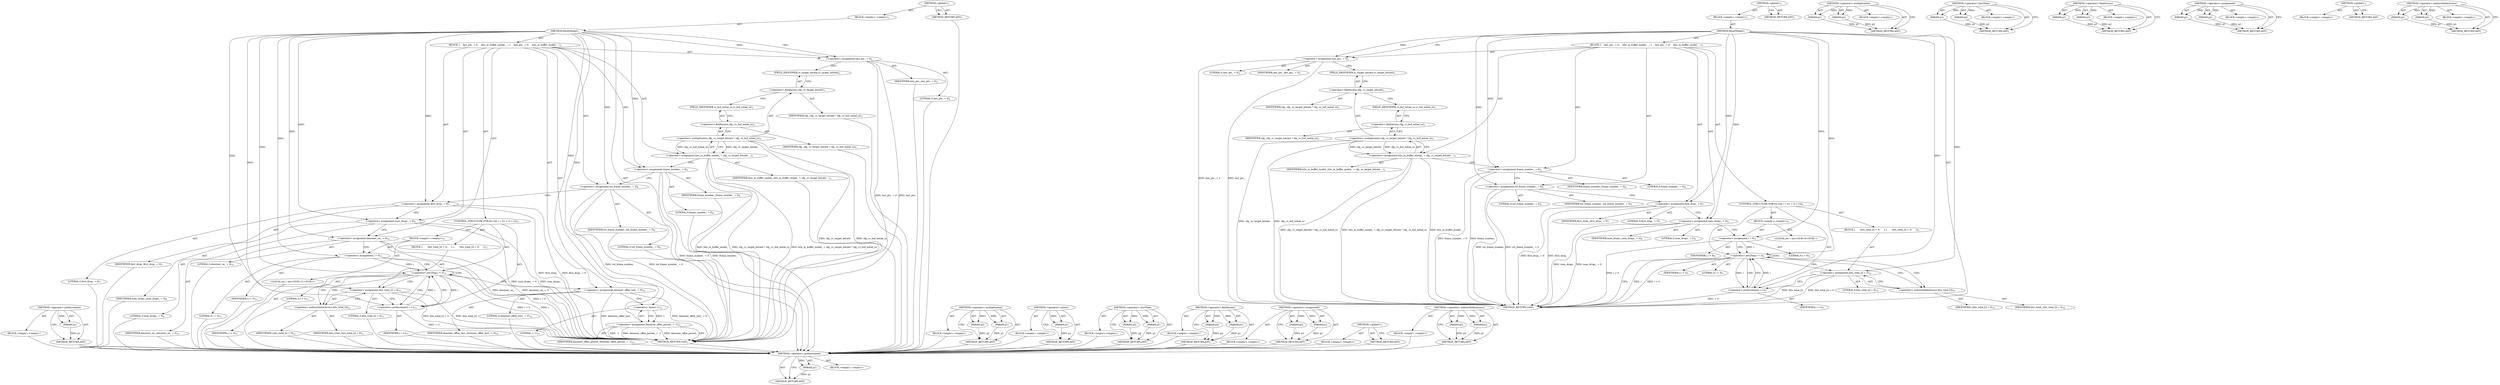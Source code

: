 digraph "&lt;operator&gt;.indirectIndexAccess" {
vulnerable_88 [label=<(METHOD,&lt;operator&gt;.preIncrement)>];
vulnerable_89 [label=<(PARAM,p1)>];
vulnerable_90 [label=<(BLOCK,&lt;empty&gt;,&lt;empty&gt;)>];
vulnerable_91 [label=<(METHOD_RETURN,ANY)>];
vulnerable_6 [label=<(METHOD,&lt;global&gt;)<SUB>1</SUB>>];
vulnerable_7 [label=<(BLOCK,&lt;empty&gt;,&lt;empty&gt;)<SUB>1</SUB>>];
vulnerable_8 [label=<(METHOD,ResetModel)<SUB>1</SUB>>];
vulnerable_9 [label=<(BLOCK,{
    last_pts_ = 0;
    bits_in_buffer_model_ ...,{
    last_pts_ = 0;
    bits_in_buffer_model_ ...)<SUB>1</SUB>>];
vulnerable_10 [label=<(&lt;operator&gt;.assignment,last_pts_ = 0)<SUB>2</SUB>>];
vulnerable_11 [label=<(IDENTIFIER,last_pts_,last_pts_ = 0)<SUB>2</SUB>>];
vulnerable_12 [label=<(LITERAL,0,last_pts_ = 0)<SUB>2</SUB>>];
vulnerable_13 [label=<(&lt;operator&gt;.assignment,bits_in_buffer_model_ = cfg_.rc_target_bitrate ...)<SUB>3</SUB>>];
vulnerable_14 [label=<(IDENTIFIER,bits_in_buffer_model_,bits_in_buffer_model_ = cfg_.rc_target_bitrate ...)<SUB>3</SUB>>];
vulnerable_15 [label=<(&lt;operator&gt;.multiplication,cfg_.rc_target_bitrate * cfg_.rc_buf_initial_sz)<SUB>3</SUB>>];
vulnerable_16 [label=<(&lt;operator&gt;.fieldAccess,cfg_.rc_target_bitrate)<SUB>3</SUB>>];
vulnerable_17 [label=<(IDENTIFIER,cfg_,cfg_.rc_target_bitrate * cfg_.rc_buf_initial_sz)<SUB>3</SUB>>];
vulnerable_18 [label=<(FIELD_IDENTIFIER,rc_target_bitrate,rc_target_bitrate)<SUB>3</SUB>>];
vulnerable_19 [label=<(&lt;operator&gt;.fieldAccess,cfg_.rc_buf_initial_sz)<SUB>3</SUB>>];
vulnerable_20 [label=<(IDENTIFIER,cfg_,cfg_.rc_target_bitrate * cfg_.rc_buf_initial_sz)<SUB>3</SUB>>];
vulnerable_21 [label=<(FIELD_IDENTIFIER,rc_buf_initial_sz,rc_buf_initial_sz)<SUB>3</SUB>>];
vulnerable_22 [label=<(&lt;operator&gt;.assignment,frame_number_ = 0)<SUB>4</SUB>>];
vulnerable_23 [label=<(IDENTIFIER,frame_number_,frame_number_ = 0)<SUB>4</SUB>>];
vulnerable_24 [label=<(LITERAL,0,frame_number_ = 0)<SUB>4</SUB>>];
vulnerable_25 [label=<(&lt;operator&gt;.assignment,tot_frame_number_ = 0)<SUB>6</SUB>>];
vulnerable_26 [label=<(IDENTIFIER,tot_frame_number_,tot_frame_number_ = 0)<SUB>6</SUB>>];
vulnerable_27 [label=<(LITERAL,0,tot_frame_number_ = 0)<SUB>6</SUB>>];
vulnerable_28 [label=<(&lt;operator&gt;.assignment,first_drop_ = 0)<SUB>7</SUB>>];
vulnerable_29 [label=<(IDENTIFIER,first_drop_,first_drop_ = 0)<SUB>7</SUB>>];
vulnerable_30 [label=<(LITERAL,0,first_drop_ = 0)<SUB>7</SUB>>];
vulnerable_31 [label=<(&lt;operator&gt;.assignment,num_drops_ = 0)<SUB>8</SUB>>];
vulnerable_32 [label=<(IDENTIFIER,num_drops_,num_drops_ = 0)<SUB>8</SUB>>];
vulnerable_33 [label=<(LITERAL,0,num_drops_ = 0)<SUB>8</SUB>>];
vulnerable_34 [label=<(CONTROL_STRUCTURE,FOR,for (int i = 0;i &lt; 3;++i))<SUB>9</SUB>>];
vulnerable_35 [label=<(BLOCK,&lt;empty&gt;,&lt;empty&gt;)<SUB>9</SUB>>];
vulnerable_36 [label="<(LOCAL,int i: int)<SUB>9</SUB>>"];
vulnerable_37 [label=<(&lt;operator&gt;.assignment,i = 0)<SUB>9</SUB>>];
vulnerable_38 [label=<(IDENTIFIER,i,i = 0)<SUB>9</SUB>>];
vulnerable_39 [label=<(LITERAL,0,i = 0)<SUB>9</SUB>>];
vulnerable_40 [label=<(&lt;operator&gt;.lessThan,i &lt; 3)<SUB>9</SUB>>];
vulnerable_41 [label=<(IDENTIFIER,i,i &lt; 3)<SUB>9</SUB>>];
vulnerable_42 [label=<(LITERAL,3,i &lt; 3)<SUB>9</SUB>>];
vulnerable_43 [label=<(&lt;operator&gt;.preIncrement,++i)<SUB>9</SUB>>];
vulnerable_44 [label=<(IDENTIFIER,i,++i)<SUB>9</SUB>>];
vulnerable_45 [label=<(BLOCK,{
       bits_total_[i] = 0;
     },{
       bits_total_[i] = 0;
     })<SUB>9</SUB>>];
vulnerable_46 [label=<(&lt;operator&gt;.assignment,bits_total_[i] = 0)<SUB>10</SUB>>];
vulnerable_47 [label=<(&lt;operator&gt;.indirectIndexAccess,bits_total_[i])<SUB>10</SUB>>];
vulnerable_48 [label=<(IDENTIFIER,bits_total_,bits_total_[i] = 0)<SUB>10</SUB>>];
vulnerable_49 [label=<(IDENTIFIER,i,bits_total_[i] = 0)<SUB>10</SUB>>];
vulnerable_50 [label=<(LITERAL,0,bits_total_[i] = 0)<SUB>10</SUB>>];
vulnerable_51 [label=<(METHOD_RETURN,void)<SUB>1</SUB>>];
vulnerable_53 [label=<(METHOD_RETURN,ANY)<SUB>1</SUB>>];
vulnerable_73 [label=<(METHOD,&lt;operator&gt;.multiplication)>];
vulnerable_74 [label=<(PARAM,p1)>];
vulnerable_75 [label=<(PARAM,p2)>];
vulnerable_76 [label=<(BLOCK,&lt;empty&gt;,&lt;empty&gt;)>];
vulnerable_77 [label=<(METHOD_RETURN,ANY)>];
vulnerable_83 [label=<(METHOD,&lt;operator&gt;.lessThan)>];
vulnerable_84 [label=<(PARAM,p1)>];
vulnerable_85 [label=<(PARAM,p2)>];
vulnerable_86 [label=<(BLOCK,&lt;empty&gt;,&lt;empty&gt;)>];
vulnerable_87 [label=<(METHOD_RETURN,ANY)>];
vulnerable_78 [label=<(METHOD,&lt;operator&gt;.fieldAccess)>];
vulnerable_79 [label=<(PARAM,p1)>];
vulnerable_80 [label=<(PARAM,p2)>];
vulnerable_81 [label=<(BLOCK,&lt;empty&gt;,&lt;empty&gt;)>];
vulnerable_82 [label=<(METHOD_RETURN,ANY)>];
vulnerable_68 [label=<(METHOD,&lt;operator&gt;.assignment)>];
vulnerable_69 [label=<(PARAM,p1)>];
vulnerable_70 [label=<(PARAM,p2)>];
vulnerable_71 [label=<(BLOCK,&lt;empty&gt;,&lt;empty&gt;)>];
vulnerable_72 [label=<(METHOD_RETURN,ANY)>];
vulnerable_62 [label=<(METHOD,&lt;global&gt;)<SUB>1</SUB>>];
vulnerable_63 [label=<(BLOCK,&lt;empty&gt;,&lt;empty&gt;)>];
vulnerable_64 [label=<(METHOD_RETURN,ANY)>];
vulnerable_92 [label=<(METHOD,&lt;operator&gt;.indirectIndexAccess)>];
vulnerable_93 [label=<(PARAM,p1)>];
vulnerable_94 [label=<(PARAM,p2)>];
vulnerable_95 [label=<(BLOCK,&lt;empty&gt;,&lt;empty&gt;)>];
vulnerable_96 [label=<(METHOD_RETURN,ANY)>];
fixed_98 [label=<(METHOD,&lt;operator&gt;.preIncrement)>];
fixed_99 [label=<(PARAM,p1)>];
fixed_100 [label=<(BLOCK,&lt;empty&gt;,&lt;empty&gt;)>];
fixed_101 [label=<(METHOD_RETURN,ANY)>];
fixed_6 [label=<(METHOD,&lt;global&gt;)<SUB>1</SUB>>];
fixed_7 [label=<(BLOCK,&lt;empty&gt;,&lt;empty&gt;)<SUB>1</SUB>>];
fixed_8 [label=<(METHOD,ResetModel)<SUB>1</SUB>>];
fixed_9 [label=<(BLOCK,{
    last_pts_ = 0;
    bits_in_buffer_model_ ...,{
    last_pts_ = 0;
    bits_in_buffer_model_ ...)<SUB>1</SUB>>];
fixed_10 [label=<(&lt;operator&gt;.assignment,last_pts_ = 0)<SUB>2</SUB>>];
fixed_11 [label=<(IDENTIFIER,last_pts_,last_pts_ = 0)<SUB>2</SUB>>];
fixed_12 [label=<(LITERAL,0,last_pts_ = 0)<SUB>2</SUB>>];
fixed_13 [label=<(&lt;operator&gt;.assignment,bits_in_buffer_model_ = cfg_.rc_target_bitrate ...)<SUB>3</SUB>>];
fixed_14 [label=<(IDENTIFIER,bits_in_buffer_model_,bits_in_buffer_model_ = cfg_.rc_target_bitrate ...)<SUB>3</SUB>>];
fixed_15 [label=<(&lt;operator&gt;.multiplication,cfg_.rc_target_bitrate * cfg_.rc_buf_initial_sz)<SUB>3</SUB>>];
fixed_16 [label=<(&lt;operator&gt;.fieldAccess,cfg_.rc_target_bitrate)<SUB>3</SUB>>];
fixed_17 [label=<(IDENTIFIER,cfg_,cfg_.rc_target_bitrate * cfg_.rc_buf_initial_sz)<SUB>3</SUB>>];
fixed_18 [label=<(FIELD_IDENTIFIER,rc_target_bitrate,rc_target_bitrate)<SUB>3</SUB>>];
fixed_19 [label=<(&lt;operator&gt;.fieldAccess,cfg_.rc_buf_initial_sz)<SUB>3</SUB>>];
fixed_20 [label=<(IDENTIFIER,cfg_,cfg_.rc_target_bitrate * cfg_.rc_buf_initial_sz)<SUB>3</SUB>>];
fixed_21 [label=<(FIELD_IDENTIFIER,rc_buf_initial_sz,rc_buf_initial_sz)<SUB>3</SUB>>];
fixed_22 [label=<(&lt;operator&gt;.assignment,frame_number_ = 0)<SUB>4</SUB>>];
fixed_23 [label=<(IDENTIFIER,frame_number_,frame_number_ = 0)<SUB>4</SUB>>];
fixed_24 [label=<(LITERAL,0,frame_number_ = 0)<SUB>4</SUB>>];
fixed_25 [label=<(&lt;operator&gt;.assignment,tot_frame_number_ = 0)<SUB>6</SUB>>];
fixed_26 [label=<(IDENTIFIER,tot_frame_number_,tot_frame_number_ = 0)<SUB>6</SUB>>];
fixed_27 [label=<(LITERAL,0,tot_frame_number_ = 0)<SUB>6</SUB>>];
fixed_28 [label=<(&lt;operator&gt;.assignment,first_drop_ = 0)<SUB>7</SUB>>];
fixed_29 [label=<(IDENTIFIER,first_drop_,first_drop_ = 0)<SUB>7</SUB>>];
fixed_30 [label=<(LITERAL,0,first_drop_ = 0)<SUB>7</SUB>>];
fixed_31 [label=<(&lt;operator&gt;.assignment,num_drops_ = 0)<SUB>8</SUB>>];
fixed_32 [label=<(IDENTIFIER,num_drops_,num_drops_ = 0)<SUB>8</SUB>>];
fixed_33 [label=<(LITERAL,0,num_drops_ = 0)<SUB>8</SUB>>];
fixed_34 [label=<(&lt;operator&gt;.assignment,denoiser_on_ = 0)<SUB>10</SUB>>];
fixed_35 [label=<(IDENTIFIER,denoiser_on_,denoiser_on_ = 0)<SUB>10</SUB>>];
fixed_36 [label=<(LITERAL,0,denoiser_on_ = 0)<SUB>10</SUB>>];
fixed_37 [label=<(CONTROL_STRUCTURE,FOR,for (int i = 0;i &lt; 3;++i))<SUB>11</SUB>>];
fixed_38 [label=<(BLOCK,&lt;empty&gt;,&lt;empty&gt;)<SUB>11</SUB>>];
fixed_39 [label="<(LOCAL,int i: int)<SUB>11</SUB>>"];
fixed_40 [label=<(&lt;operator&gt;.assignment,i = 0)<SUB>11</SUB>>];
fixed_41 [label=<(IDENTIFIER,i,i = 0)<SUB>11</SUB>>];
fixed_42 [label=<(LITERAL,0,i = 0)<SUB>11</SUB>>];
fixed_43 [label=<(&lt;operator&gt;.lessThan,i &lt; 3)<SUB>11</SUB>>];
fixed_44 [label=<(IDENTIFIER,i,i &lt; 3)<SUB>11</SUB>>];
fixed_45 [label=<(LITERAL,3,i &lt; 3)<SUB>11</SUB>>];
fixed_46 [label=<(&lt;operator&gt;.preIncrement,++i)<SUB>11</SUB>>];
fixed_47 [label=<(IDENTIFIER,i,++i)<SUB>11</SUB>>];
fixed_48 [label=<(BLOCK,{
       bits_total_[i] = 0;
     },{
       bits_total_[i] = 0;
     })<SUB>11</SUB>>];
fixed_49 [label=<(&lt;operator&gt;.assignment,bits_total_[i] = 0)<SUB>12</SUB>>];
fixed_50 [label=<(&lt;operator&gt;.indirectIndexAccess,bits_total_[i])<SUB>12</SUB>>];
fixed_51 [label=<(IDENTIFIER,bits_total_,bits_total_[i] = 0)<SUB>12</SUB>>];
fixed_52 [label=<(IDENTIFIER,i,bits_total_[i] = 0)<SUB>12</SUB>>];
fixed_53 [label=<(LITERAL,0,bits_total_[i] = 0)<SUB>12</SUB>>];
fixed_54 [label=<(&lt;operator&gt;.assignment,denoiser_offon_test_ = 0)<SUB>14</SUB>>];
fixed_55 [label=<(IDENTIFIER,denoiser_offon_test_,denoiser_offon_test_ = 0)<SUB>14</SUB>>];
fixed_56 [label=<(LITERAL,0,denoiser_offon_test_ = 0)<SUB>14</SUB>>];
fixed_57 [label=<(&lt;operator&gt;.assignment,denoiser_offon_period_ = -1)<SUB>15</SUB>>];
fixed_58 [label=<(IDENTIFIER,denoiser_offon_period_,denoiser_offon_period_ = -1)<SUB>15</SUB>>];
fixed_59 [label=<(&lt;operator&gt;.minus,-1)<SUB>15</SUB>>];
fixed_60 [label=<(LITERAL,1,-1)<SUB>15</SUB>>];
fixed_61 [label=<(METHOD_RETURN,void)<SUB>1</SUB>>];
fixed_63 [label=<(METHOD_RETURN,ANY)<SUB>1</SUB>>];
fixed_83 [label=<(METHOD,&lt;operator&gt;.multiplication)>];
fixed_84 [label=<(PARAM,p1)>];
fixed_85 [label=<(PARAM,p2)>];
fixed_86 [label=<(BLOCK,&lt;empty&gt;,&lt;empty&gt;)>];
fixed_87 [label=<(METHOD_RETURN,ANY)>];
fixed_107 [label=<(METHOD,&lt;operator&gt;.minus)>];
fixed_108 [label=<(PARAM,p1)>];
fixed_109 [label=<(BLOCK,&lt;empty&gt;,&lt;empty&gt;)>];
fixed_110 [label=<(METHOD_RETURN,ANY)>];
fixed_93 [label=<(METHOD,&lt;operator&gt;.lessThan)>];
fixed_94 [label=<(PARAM,p1)>];
fixed_95 [label=<(PARAM,p2)>];
fixed_96 [label=<(BLOCK,&lt;empty&gt;,&lt;empty&gt;)>];
fixed_97 [label=<(METHOD_RETURN,ANY)>];
fixed_88 [label=<(METHOD,&lt;operator&gt;.fieldAccess)>];
fixed_89 [label=<(PARAM,p1)>];
fixed_90 [label=<(PARAM,p2)>];
fixed_91 [label=<(BLOCK,&lt;empty&gt;,&lt;empty&gt;)>];
fixed_92 [label=<(METHOD_RETURN,ANY)>];
fixed_78 [label=<(METHOD,&lt;operator&gt;.assignment)>];
fixed_79 [label=<(PARAM,p1)>];
fixed_80 [label=<(PARAM,p2)>];
fixed_81 [label=<(BLOCK,&lt;empty&gt;,&lt;empty&gt;)>];
fixed_82 [label=<(METHOD_RETURN,ANY)>];
fixed_72 [label=<(METHOD,&lt;global&gt;)<SUB>1</SUB>>];
fixed_73 [label=<(BLOCK,&lt;empty&gt;,&lt;empty&gt;)>];
fixed_74 [label=<(METHOD_RETURN,ANY)>];
fixed_102 [label=<(METHOD,&lt;operator&gt;.indirectIndexAccess)>];
fixed_103 [label=<(PARAM,p1)>];
fixed_104 [label=<(PARAM,p2)>];
fixed_105 [label=<(BLOCK,&lt;empty&gt;,&lt;empty&gt;)>];
fixed_106 [label=<(METHOD_RETURN,ANY)>];
vulnerable_88 -> vulnerable_89  [key=0, label="AST: "];
vulnerable_88 -> vulnerable_89  [key=1, label="DDG: "];
vulnerable_88 -> vulnerable_90  [key=0, label="AST: "];
vulnerable_88 -> vulnerable_91  [key=0, label="AST: "];
vulnerable_88 -> vulnerable_91  [key=1, label="CFG: "];
vulnerable_89 -> vulnerable_91  [key=0, label="DDG: p1"];
vulnerable_6 -> vulnerable_7  [key=0, label="AST: "];
vulnerable_6 -> vulnerable_53  [key=0, label="AST: "];
vulnerable_6 -> vulnerable_53  [key=1, label="CFG: "];
vulnerable_7 -> vulnerable_8  [key=0, label="AST: "];
vulnerable_8 -> vulnerable_9  [key=0, label="AST: "];
vulnerable_8 -> vulnerable_51  [key=0, label="AST: "];
vulnerable_8 -> vulnerable_10  [key=0, label="CFG: "];
vulnerable_8 -> vulnerable_10  [key=1, label="DDG: "];
vulnerable_8 -> vulnerable_22  [key=0, label="DDG: "];
vulnerable_8 -> vulnerable_25  [key=0, label="DDG: "];
vulnerable_8 -> vulnerable_28  [key=0, label="DDG: "];
vulnerable_8 -> vulnerable_31  [key=0, label="DDG: "];
vulnerable_8 -> vulnerable_37  [key=0, label="DDG: "];
vulnerable_8 -> vulnerable_40  [key=0, label="DDG: "];
vulnerable_8 -> vulnerable_43  [key=0, label="DDG: "];
vulnerable_8 -> vulnerable_46  [key=0, label="DDG: "];
vulnerable_9 -> vulnerable_10  [key=0, label="AST: "];
vulnerable_9 -> vulnerable_13  [key=0, label="AST: "];
vulnerable_9 -> vulnerable_22  [key=0, label="AST: "];
vulnerable_9 -> vulnerable_25  [key=0, label="AST: "];
vulnerable_9 -> vulnerable_28  [key=0, label="AST: "];
vulnerable_9 -> vulnerable_31  [key=0, label="AST: "];
vulnerable_9 -> vulnerable_34  [key=0, label="AST: "];
vulnerable_10 -> vulnerable_11  [key=0, label="AST: "];
vulnerable_10 -> vulnerable_12  [key=0, label="AST: "];
vulnerable_10 -> vulnerable_18  [key=0, label="CFG: "];
vulnerable_10 -> vulnerable_51  [key=0, label="DDG: last_pts_ = 0"];
vulnerable_10 -> vulnerable_51  [key=1, label="DDG: last_pts_"];
vulnerable_13 -> vulnerable_14  [key=0, label="AST: "];
vulnerable_13 -> vulnerable_15  [key=0, label="AST: "];
vulnerable_13 -> vulnerable_22  [key=0, label="CFG: "];
vulnerable_13 -> vulnerable_51  [key=0, label="DDG: cfg_.rc_target_bitrate * cfg_.rc_buf_initial_sz"];
vulnerable_13 -> vulnerable_51  [key=1, label="DDG: bits_in_buffer_model_ = cfg_.rc_target_bitrate * cfg_.rc_buf_initial_sz"];
vulnerable_13 -> vulnerable_51  [key=2, label="DDG: bits_in_buffer_model_"];
vulnerable_15 -> vulnerable_16  [key=0, label="AST: "];
vulnerable_15 -> vulnerable_19  [key=0, label="AST: "];
vulnerable_15 -> vulnerable_13  [key=0, label="CFG: "];
vulnerable_15 -> vulnerable_13  [key=1, label="DDG: cfg_.rc_target_bitrate"];
vulnerable_15 -> vulnerable_13  [key=2, label="DDG: cfg_.rc_buf_initial_sz"];
vulnerable_15 -> vulnerable_51  [key=0, label="DDG: cfg_.rc_target_bitrate"];
vulnerable_15 -> vulnerable_51  [key=1, label="DDG: cfg_.rc_buf_initial_sz"];
vulnerable_16 -> vulnerable_17  [key=0, label="AST: "];
vulnerable_16 -> vulnerable_18  [key=0, label="AST: "];
vulnerable_16 -> vulnerable_21  [key=0, label="CFG: "];
vulnerable_18 -> vulnerable_16  [key=0, label="CFG: "];
vulnerable_19 -> vulnerable_20  [key=0, label="AST: "];
vulnerable_19 -> vulnerable_21  [key=0, label="AST: "];
vulnerable_19 -> vulnerable_15  [key=0, label="CFG: "];
vulnerable_21 -> vulnerable_19  [key=0, label="CFG: "];
vulnerable_22 -> vulnerable_23  [key=0, label="AST: "];
vulnerable_22 -> vulnerable_24  [key=0, label="AST: "];
vulnerable_22 -> vulnerable_25  [key=0, label="CFG: "];
vulnerable_22 -> vulnerable_51  [key=0, label="DDG: frame_number_ = 0"];
vulnerable_22 -> vulnerable_51  [key=1, label="DDG: frame_number_"];
vulnerable_25 -> vulnerable_26  [key=0, label="AST: "];
vulnerable_25 -> vulnerable_27  [key=0, label="AST: "];
vulnerable_25 -> vulnerable_28  [key=0, label="CFG: "];
vulnerable_25 -> vulnerable_51  [key=0, label="DDG: tot_frame_number_ = 0"];
vulnerable_25 -> vulnerable_51  [key=1, label="DDG: tot_frame_number_"];
vulnerable_28 -> vulnerable_29  [key=0, label="AST: "];
vulnerable_28 -> vulnerable_30  [key=0, label="AST: "];
vulnerable_28 -> vulnerable_31  [key=0, label="CFG: "];
vulnerable_28 -> vulnerable_51  [key=0, label="DDG: first_drop_ = 0"];
vulnerable_28 -> vulnerable_51  [key=1, label="DDG: first_drop_"];
vulnerable_31 -> vulnerable_32  [key=0, label="AST: "];
vulnerable_31 -> vulnerable_33  [key=0, label="AST: "];
vulnerable_31 -> vulnerable_37  [key=0, label="CFG: "];
vulnerable_31 -> vulnerable_51  [key=0, label="DDG: num_drops_ = 0"];
vulnerable_31 -> vulnerable_51  [key=1, label="DDG: num_drops_"];
vulnerable_34 -> vulnerable_35  [key=0, label="AST: "];
vulnerable_34 -> vulnerable_40  [key=0, label="AST: "];
vulnerable_34 -> vulnerable_43  [key=0, label="AST: "];
vulnerable_34 -> vulnerable_45  [key=0, label="AST: "];
vulnerable_35 -> vulnerable_36  [key=0, label="AST: "];
vulnerable_35 -> vulnerable_37  [key=0, label="AST: "];
vulnerable_37 -> vulnerable_38  [key=0, label="AST: "];
vulnerable_37 -> vulnerable_39  [key=0, label="AST: "];
vulnerable_37 -> vulnerable_40  [key=0, label="CFG: "];
vulnerable_37 -> vulnerable_40  [key=1, label="DDG: i"];
vulnerable_37 -> vulnerable_51  [key=0, label="DDG: i = 0"];
vulnerable_40 -> vulnerable_41  [key=0, label="AST: "];
vulnerable_40 -> vulnerable_42  [key=0, label="AST: "];
vulnerable_40 -> vulnerable_51  [key=0, label="CFG: "];
vulnerable_40 -> vulnerable_51  [key=1, label="DDG: i"];
vulnerable_40 -> vulnerable_51  [key=2, label="DDG: i &lt; 3"];
vulnerable_40 -> vulnerable_47  [key=0, label="CFG: "];
vulnerable_40 -> vulnerable_47  [key=1, label="CDG: "];
vulnerable_40 -> vulnerable_43  [key=0, label="DDG: i"];
vulnerable_40 -> vulnerable_43  [key=1, label="CDG: "];
vulnerable_40 -> vulnerable_40  [key=0, label="CDG: "];
vulnerable_40 -> vulnerable_46  [key=0, label="CDG: "];
vulnerable_43 -> vulnerable_44  [key=0, label="AST: "];
vulnerable_43 -> vulnerable_40  [key=0, label="CFG: "];
vulnerable_43 -> vulnerable_40  [key=1, label="DDG: i"];
vulnerable_43 -> vulnerable_51  [key=0, label="DDG: ++i"];
vulnerable_45 -> vulnerable_46  [key=0, label="AST: "];
vulnerable_46 -> vulnerable_47  [key=0, label="AST: "];
vulnerable_46 -> vulnerable_50  [key=0, label="AST: "];
vulnerable_46 -> vulnerable_43  [key=0, label="CFG: "];
vulnerable_46 -> vulnerable_51  [key=0, label="DDG: bits_total_[i]"];
vulnerable_46 -> vulnerable_51  [key=1, label="DDG: bits_total_[i] = 0"];
vulnerable_47 -> vulnerable_48  [key=0, label="AST: "];
vulnerable_47 -> vulnerable_49  [key=0, label="AST: "];
vulnerable_47 -> vulnerable_46  [key=0, label="CFG: "];
vulnerable_73 -> vulnerable_74  [key=0, label="AST: "];
vulnerable_73 -> vulnerable_74  [key=1, label="DDG: "];
vulnerable_73 -> vulnerable_76  [key=0, label="AST: "];
vulnerable_73 -> vulnerable_75  [key=0, label="AST: "];
vulnerable_73 -> vulnerable_75  [key=1, label="DDG: "];
vulnerable_73 -> vulnerable_77  [key=0, label="AST: "];
vulnerable_73 -> vulnerable_77  [key=1, label="CFG: "];
vulnerable_74 -> vulnerable_77  [key=0, label="DDG: p1"];
vulnerable_75 -> vulnerable_77  [key=0, label="DDG: p2"];
vulnerable_83 -> vulnerable_84  [key=0, label="AST: "];
vulnerable_83 -> vulnerable_84  [key=1, label="DDG: "];
vulnerable_83 -> vulnerable_86  [key=0, label="AST: "];
vulnerable_83 -> vulnerable_85  [key=0, label="AST: "];
vulnerable_83 -> vulnerable_85  [key=1, label="DDG: "];
vulnerable_83 -> vulnerable_87  [key=0, label="AST: "];
vulnerable_83 -> vulnerable_87  [key=1, label="CFG: "];
vulnerable_84 -> vulnerable_87  [key=0, label="DDG: p1"];
vulnerable_85 -> vulnerable_87  [key=0, label="DDG: p2"];
vulnerable_78 -> vulnerable_79  [key=0, label="AST: "];
vulnerable_78 -> vulnerable_79  [key=1, label="DDG: "];
vulnerable_78 -> vulnerable_81  [key=0, label="AST: "];
vulnerable_78 -> vulnerable_80  [key=0, label="AST: "];
vulnerable_78 -> vulnerable_80  [key=1, label="DDG: "];
vulnerable_78 -> vulnerable_82  [key=0, label="AST: "];
vulnerable_78 -> vulnerable_82  [key=1, label="CFG: "];
vulnerable_79 -> vulnerable_82  [key=0, label="DDG: p1"];
vulnerable_80 -> vulnerable_82  [key=0, label="DDG: p2"];
vulnerable_68 -> vulnerable_69  [key=0, label="AST: "];
vulnerable_68 -> vulnerable_69  [key=1, label="DDG: "];
vulnerable_68 -> vulnerable_71  [key=0, label="AST: "];
vulnerable_68 -> vulnerable_70  [key=0, label="AST: "];
vulnerable_68 -> vulnerable_70  [key=1, label="DDG: "];
vulnerable_68 -> vulnerable_72  [key=0, label="AST: "];
vulnerable_68 -> vulnerable_72  [key=1, label="CFG: "];
vulnerable_69 -> vulnerable_72  [key=0, label="DDG: p1"];
vulnerable_70 -> vulnerable_72  [key=0, label="DDG: p2"];
vulnerable_62 -> vulnerable_63  [key=0, label="AST: "];
vulnerable_62 -> vulnerable_64  [key=0, label="AST: "];
vulnerable_62 -> vulnerable_64  [key=1, label="CFG: "];
vulnerable_92 -> vulnerable_93  [key=0, label="AST: "];
vulnerable_92 -> vulnerable_93  [key=1, label="DDG: "];
vulnerable_92 -> vulnerable_95  [key=0, label="AST: "];
vulnerable_92 -> vulnerable_94  [key=0, label="AST: "];
vulnerable_92 -> vulnerable_94  [key=1, label="DDG: "];
vulnerable_92 -> vulnerable_96  [key=0, label="AST: "];
vulnerable_92 -> vulnerable_96  [key=1, label="CFG: "];
vulnerable_93 -> vulnerable_96  [key=0, label="DDG: p1"];
vulnerable_94 -> vulnerable_96  [key=0, label="DDG: p2"];
fixed_98 -> fixed_99  [key=0, label="AST: "];
fixed_98 -> fixed_99  [key=1, label="DDG: "];
fixed_98 -> fixed_100  [key=0, label="AST: "];
fixed_98 -> fixed_101  [key=0, label="AST: "];
fixed_98 -> fixed_101  [key=1, label="CFG: "];
fixed_99 -> fixed_101  [key=0, label="DDG: p1"];
fixed_100 -> vulnerable_88  [key=0];
fixed_101 -> vulnerable_88  [key=0];
fixed_6 -> fixed_7  [key=0, label="AST: "];
fixed_6 -> fixed_63  [key=0, label="AST: "];
fixed_6 -> fixed_63  [key=1, label="CFG: "];
fixed_7 -> fixed_8  [key=0, label="AST: "];
fixed_8 -> fixed_9  [key=0, label="AST: "];
fixed_8 -> fixed_61  [key=0, label="AST: "];
fixed_8 -> fixed_10  [key=0, label="CFG: "];
fixed_8 -> fixed_10  [key=1, label="DDG: "];
fixed_8 -> fixed_22  [key=0, label="DDG: "];
fixed_8 -> fixed_25  [key=0, label="DDG: "];
fixed_8 -> fixed_28  [key=0, label="DDG: "];
fixed_8 -> fixed_31  [key=0, label="DDG: "];
fixed_8 -> fixed_34  [key=0, label="DDG: "];
fixed_8 -> fixed_54  [key=0, label="DDG: "];
fixed_8 -> fixed_40  [key=0, label="DDG: "];
fixed_8 -> fixed_43  [key=0, label="DDG: "];
fixed_8 -> fixed_46  [key=0, label="DDG: "];
fixed_8 -> fixed_49  [key=0, label="DDG: "];
fixed_8 -> fixed_59  [key=0, label="DDG: "];
fixed_9 -> fixed_10  [key=0, label="AST: "];
fixed_9 -> fixed_13  [key=0, label="AST: "];
fixed_9 -> fixed_22  [key=0, label="AST: "];
fixed_9 -> fixed_25  [key=0, label="AST: "];
fixed_9 -> fixed_28  [key=0, label="AST: "];
fixed_9 -> fixed_31  [key=0, label="AST: "];
fixed_9 -> fixed_34  [key=0, label="AST: "];
fixed_9 -> fixed_37  [key=0, label="AST: "];
fixed_9 -> fixed_54  [key=0, label="AST: "];
fixed_9 -> fixed_57  [key=0, label="AST: "];
fixed_10 -> fixed_11  [key=0, label="AST: "];
fixed_10 -> fixed_12  [key=0, label="AST: "];
fixed_10 -> fixed_18  [key=0, label="CFG: "];
fixed_10 -> fixed_61  [key=0, label="DDG: last_pts_ = 0"];
fixed_10 -> fixed_61  [key=1, label="DDG: last_pts_"];
fixed_11 -> vulnerable_88  [key=0];
fixed_12 -> vulnerable_88  [key=0];
fixed_13 -> fixed_14  [key=0, label="AST: "];
fixed_13 -> fixed_15  [key=0, label="AST: "];
fixed_13 -> fixed_22  [key=0, label="CFG: "];
fixed_13 -> fixed_61  [key=0, label="DDG: cfg_.rc_target_bitrate * cfg_.rc_buf_initial_sz"];
fixed_13 -> fixed_61  [key=1, label="DDG: bits_in_buffer_model_ = cfg_.rc_target_bitrate * cfg_.rc_buf_initial_sz"];
fixed_13 -> fixed_61  [key=2, label="DDG: bits_in_buffer_model_"];
fixed_14 -> vulnerable_88  [key=0];
fixed_15 -> fixed_16  [key=0, label="AST: "];
fixed_15 -> fixed_19  [key=0, label="AST: "];
fixed_15 -> fixed_13  [key=0, label="CFG: "];
fixed_15 -> fixed_13  [key=1, label="DDG: cfg_.rc_target_bitrate"];
fixed_15 -> fixed_13  [key=2, label="DDG: cfg_.rc_buf_initial_sz"];
fixed_15 -> fixed_61  [key=0, label="DDG: cfg_.rc_target_bitrate"];
fixed_15 -> fixed_61  [key=1, label="DDG: cfg_.rc_buf_initial_sz"];
fixed_16 -> fixed_17  [key=0, label="AST: "];
fixed_16 -> fixed_18  [key=0, label="AST: "];
fixed_16 -> fixed_21  [key=0, label="CFG: "];
fixed_17 -> vulnerable_88  [key=0];
fixed_18 -> fixed_16  [key=0, label="CFG: "];
fixed_19 -> fixed_20  [key=0, label="AST: "];
fixed_19 -> fixed_21  [key=0, label="AST: "];
fixed_19 -> fixed_15  [key=0, label="CFG: "];
fixed_20 -> vulnerable_88  [key=0];
fixed_21 -> fixed_19  [key=0, label="CFG: "];
fixed_22 -> fixed_23  [key=0, label="AST: "];
fixed_22 -> fixed_24  [key=0, label="AST: "];
fixed_22 -> fixed_25  [key=0, label="CFG: "];
fixed_22 -> fixed_61  [key=0, label="DDG: frame_number_ = 0"];
fixed_22 -> fixed_61  [key=1, label="DDG: frame_number_"];
fixed_23 -> vulnerable_88  [key=0];
fixed_24 -> vulnerable_88  [key=0];
fixed_25 -> fixed_26  [key=0, label="AST: "];
fixed_25 -> fixed_27  [key=0, label="AST: "];
fixed_25 -> fixed_28  [key=0, label="CFG: "];
fixed_25 -> fixed_61  [key=0, label="DDG: tot_frame_number_ = 0"];
fixed_25 -> fixed_61  [key=1, label="DDG: tot_frame_number_"];
fixed_26 -> vulnerable_88  [key=0];
fixed_27 -> vulnerable_88  [key=0];
fixed_28 -> fixed_29  [key=0, label="AST: "];
fixed_28 -> fixed_30  [key=0, label="AST: "];
fixed_28 -> fixed_31  [key=0, label="CFG: "];
fixed_28 -> fixed_61  [key=0, label="DDG: first_drop_ = 0"];
fixed_28 -> fixed_61  [key=1, label="DDG: first_drop_"];
fixed_29 -> vulnerable_88  [key=0];
fixed_30 -> vulnerable_88  [key=0];
fixed_31 -> fixed_32  [key=0, label="AST: "];
fixed_31 -> fixed_33  [key=0, label="AST: "];
fixed_31 -> fixed_34  [key=0, label="CFG: "];
fixed_31 -> fixed_61  [key=0, label="DDG: num_drops_ = 0"];
fixed_31 -> fixed_61  [key=1, label="DDG: num_drops_"];
fixed_32 -> vulnerable_88  [key=0];
fixed_33 -> vulnerable_88  [key=0];
fixed_34 -> fixed_35  [key=0, label="AST: "];
fixed_34 -> fixed_36  [key=0, label="AST: "];
fixed_34 -> fixed_40  [key=0, label="CFG: "];
fixed_34 -> fixed_61  [key=0, label="DDG: denoiser_on_ = 0"];
fixed_34 -> fixed_61  [key=1, label="DDG: denoiser_on_"];
fixed_35 -> vulnerable_88  [key=0];
fixed_36 -> vulnerable_88  [key=0];
fixed_37 -> fixed_38  [key=0, label="AST: "];
fixed_37 -> fixed_43  [key=0, label="AST: "];
fixed_37 -> fixed_46  [key=0, label="AST: "];
fixed_37 -> fixed_48  [key=0, label="AST: "];
fixed_38 -> fixed_39  [key=0, label="AST: "];
fixed_38 -> fixed_40  [key=0, label="AST: "];
fixed_39 -> vulnerable_88  [key=0];
fixed_40 -> fixed_41  [key=0, label="AST: "];
fixed_40 -> fixed_42  [key=0, label="AST: "];
fixed_40 -> fixed_43  [key=0, label="CFG: "];
fixed_40 -> fixed_43  [key=1, label="DDG: i"];
fixed_40 -> fixed_61  [key=0, label="DDG: i = 0"];
fixed_41 -> vulnerable_88  [key=0];
fixed_42 -> vulnerable_88  [key=0];
fixed_43 -> fixed_44  [key=0, label="AST: "];
fixed_43 -> fixed_45  [key=0, label="AST: "];
fixed_43 -> fixed_50  [key=0, label="CFG: "];
fixed_43 -> fixed_50  [key=1, label="CDG: "];
fixed_43 -> fixed_54  [key=0, label="CFG: "];
fixed_43 -> fixed_61  [key=0, label="DDG: i"];
fixed_43 -> fixed_61  [key=1, label="DDG: i &lt; 3"];
fixed_43 -> fixed_46  [key=0, label="DDG: i"];
fixed_43 -> fixed_46  [key=1, label="CDG: "];
fixed_43 -> fixed_49  [key=0, label="CDG: "];
fixed_43 -> fixed_43  [key=0, label="CDG: "];
fixed_44 -> vulnerable_88  [key=0];
fixed_45 -> vulnerable_88  [key=0];
fixed_46 -> fixed_47  [key=0, label="AST: "];
fixed_46 -> fixed_43  [key=0, label="CFG: "];
fixed_46 -> fixed_43  [key=1, label="DDG: i"];
fixed_46 -> fixed_61  [key=0, label="DDG: ++i"];
fixed_47 -> vulnerable_88  [key=0];
fixed_48 -> fixed_49  [key=0, label="AST: "];
fixed_49 -> fixed_50  [key=0, label="AST: "];
fixed_49 -> fixed_53  [key=0, label="AST: "];
fixed_49 -> fixed_46  [key=0, label="CFG: "];
fixed_49 -> fixed_61  [key=0, label="DDG: bits_total_[i]"];
fixed_49 -> fixed_61  [key=1, label="DDG: bits_total_[i] = 0"];
fixed_50 -> fixed_51  [key=0, label="AST: "];
fixed_50 -> fixed_52  [key=0, label="AST: "];
fixed_50 -> fixed_49  [key=0, label="CFG: "];
fixed_51 -> vulnerable_88  [key=0];
fixed_52 -> vulnerable_88  [key=0];
fixed_53 -> vulnerable_88  [key=0];
fixed_54 -> fixed_55  [key=0, label="AST: "];
fixed_54 -> fixed_56  [key=0, label="AST: "];
fixed_54 -> fixed_59  [key=0, label="CFG: "];
fixed_54 -> fixed_61  [key=0, label="DDG: denoiser_offon_test_ = 0"];
fixed_54 -> fixed_61  [key=1, label="DDG: denoiser_offon_test_"];
fixed_55 -> vulnerable_88  [key=0];
fixed_56 -> vulnerable_88  [key=0];
fixed_57 -> fixed_58  [key=0, label="AST: "];
fixed_57 -> fixed_59  [key=0, label="AST: "];
fixed_57 -> fixed_61  [key=0, label="CFG: "];
fixed_57 -> fixed_61  [key=1, label="DDG: -1"];
fixed_57 -> fixed_61  [key=2, label="DDG: denoiser_offon_period_ = -1"];
fixed_57 -> fixed_61  [key=3, label="DDG: denoiser_offon_period_"];
fixed_58 -> vulnerable_88  [key=0];
fixed_59 -> fixed_60  [key=0, label="AST: "];
fixed_59 -> fixed_57  [key=0, label="CFG: "];
fixed_59 -> fixed_57  [key=1, label="DDG: 1"];
fixed_60 -> vulnerable_88  [key=0];
fixed_61 -> vulnerable_88  [key=0];
fixed_63 -> vulnerable_88  [key=0];
fixed_83 -> fixed_84  [key=0, label="AST: "];
fixed_83 -> fixed_84  [key=1, label="DDG: "];
fixed_83 -> fixed_86  [key=0, label="AST: "];
fixed_83 -> fixed_85  [key=0, label="AST: "];
fixed_83 -> fixed_85  [key=1, label="DDG: "];
fixed_83 -> fixed_87  [key=0, label="AST: "];
fixed_83 -> fixed_87  [key=1, label="CFG: "];
fixed_84 -> fixed_87  [key=0, label="DDG: p1"];
fixed_85 -> fixed_87  [key=0, label="DDG: p2"];
fixed_86 -> vulnerable_88  [key=0];
fixed_87 -> vulnerable_88  [key=0];
fixed_107 -> fixed_108  [key=0, label="AST: "];
fixed_107 -> fixed_108  [key=1, label="DDG: "];
fixed_107 -> fixed_109  [key=0, label="AST: "];
fixed_107 -> fixed_110  [key=0, label="AST: "];
fixed_107 -> fixed_110  [key=1, label="CFG: "];
fixed_108 -> fixed_110  [key=0, label="DDG: p1"];
fixed_109 -> vulnerable_88  [key=0];
fixed_110 -> vulnerable_88  [key=0];
fixed_93 -> fixed_94  [key=0, label="AST: "];
fixed_93 -> fixed_94  [key=1, label="DDG: "];
fixed_93 -> fixed_96  [key=0, label="AST: "];
fixed_93 -> fixed_95  [key=0, label="AST: "];
fixed_93 -> fixed_95  [key=1, label="DDG: "];
fixed_93 -> fixed_97  [key=0, label="AST: "];
fixed_93 -> fixed_97  [key=1, label="CFG: "];
fixed_94 -> fixed_97  [key=0, label="DDG: p1"];
fixed_95 -> fixed_97  [key=0, label="DDG: p2"];
fixed_96 -> vulnerable_88  [key=0];
fixed_97 -> vulnerable_88  [key=0];
fixed_88 -> fixed_89  [key=0, label="AST: "];
fixed_88 -> fixed_89  [key=1, label="DDG: "];
fixed_88 -> fixed_91  [key=0, label="AST: "];
fixed_88 -> fixed_90  [key=0, label="AST: "];
fixed_88 -> fixed_90  [key=1, label="DDG: "];
fixed_88 -> fixed_92  [key=0, label="AST: "];
fixed_88 -> fixed_92  [key=1, label="CFG: "];
fixed_89 -> fixed_92  [key=0, label="DDG: p1"];
fixed_90 -> fixed_92  [key=0, label="DDG: p2"];
fixed_91 -> vulnerable_88  [key=0];
fixed_92 -> vulnerable_88  [key=0];
fixed_78 -> fixed_79  [key=0, label="AST: "];
fixed_78 -> fixed_79  [key=1, label="DDG: "];
fixed_78 -> fixed_81  [key=0, label="AST: "];
fixed_78 -> fixed_80  [key=0, label="AST: "];
fixed_78 -> fixed_80  [key=1, label="DDG: "];
fixed_78 -> fixed_82  [key=0, label="AST: "];
fixed_78 -> fixed_82  [key=1, label="CFG: "];
fixed_79 -> fixed_82  [key=0, label="DDG: p1"];
fixed_80 -> fixed_82  [key=0, label="DDG: p2"];
fixed_81 -> vulnerable_88  [key=0];
fixed_82 -> vulnerable_88  [key=0];
fixed_72 -> fixed_73  [key=0, label="AST: "];
fixed_72 -> fixed_74  [key=0, label="AST: "];
fixed_72 -> fixed_74  [key=1, label="CFG: "];
fixed_73 -> vulnerable_88  [key=0];
fixed_74 -> vulnerable_88  [key=0];
fixed_102 -> fixed_103  [key=0, label="AST: "];
fixed_102 -> fixed_103  [key=1, label="DDG: "];
fixed_102 -> fixed_105  [key=0, label="AST: "];
fixed_102 -> fixed_104  [key=0, label="AST: "];
fixed_102 -> fixed_104  [key=1, label="DDG: "];
fixed_102 -> fixed_106  [key=0, label="AST: "];
fixed_102 -> fixed_106  [key=1, label="CFG: "];
fixed_103 -> fixed_106  [key=0, label="DDG: p1"];
fixed_104 -> fixed_106  [key=0, label="DDG: p2"];
fixed_105 -> vulnerable_88  [key=0];
fixed_106 -> vulnerable_88  [key=0];
}
